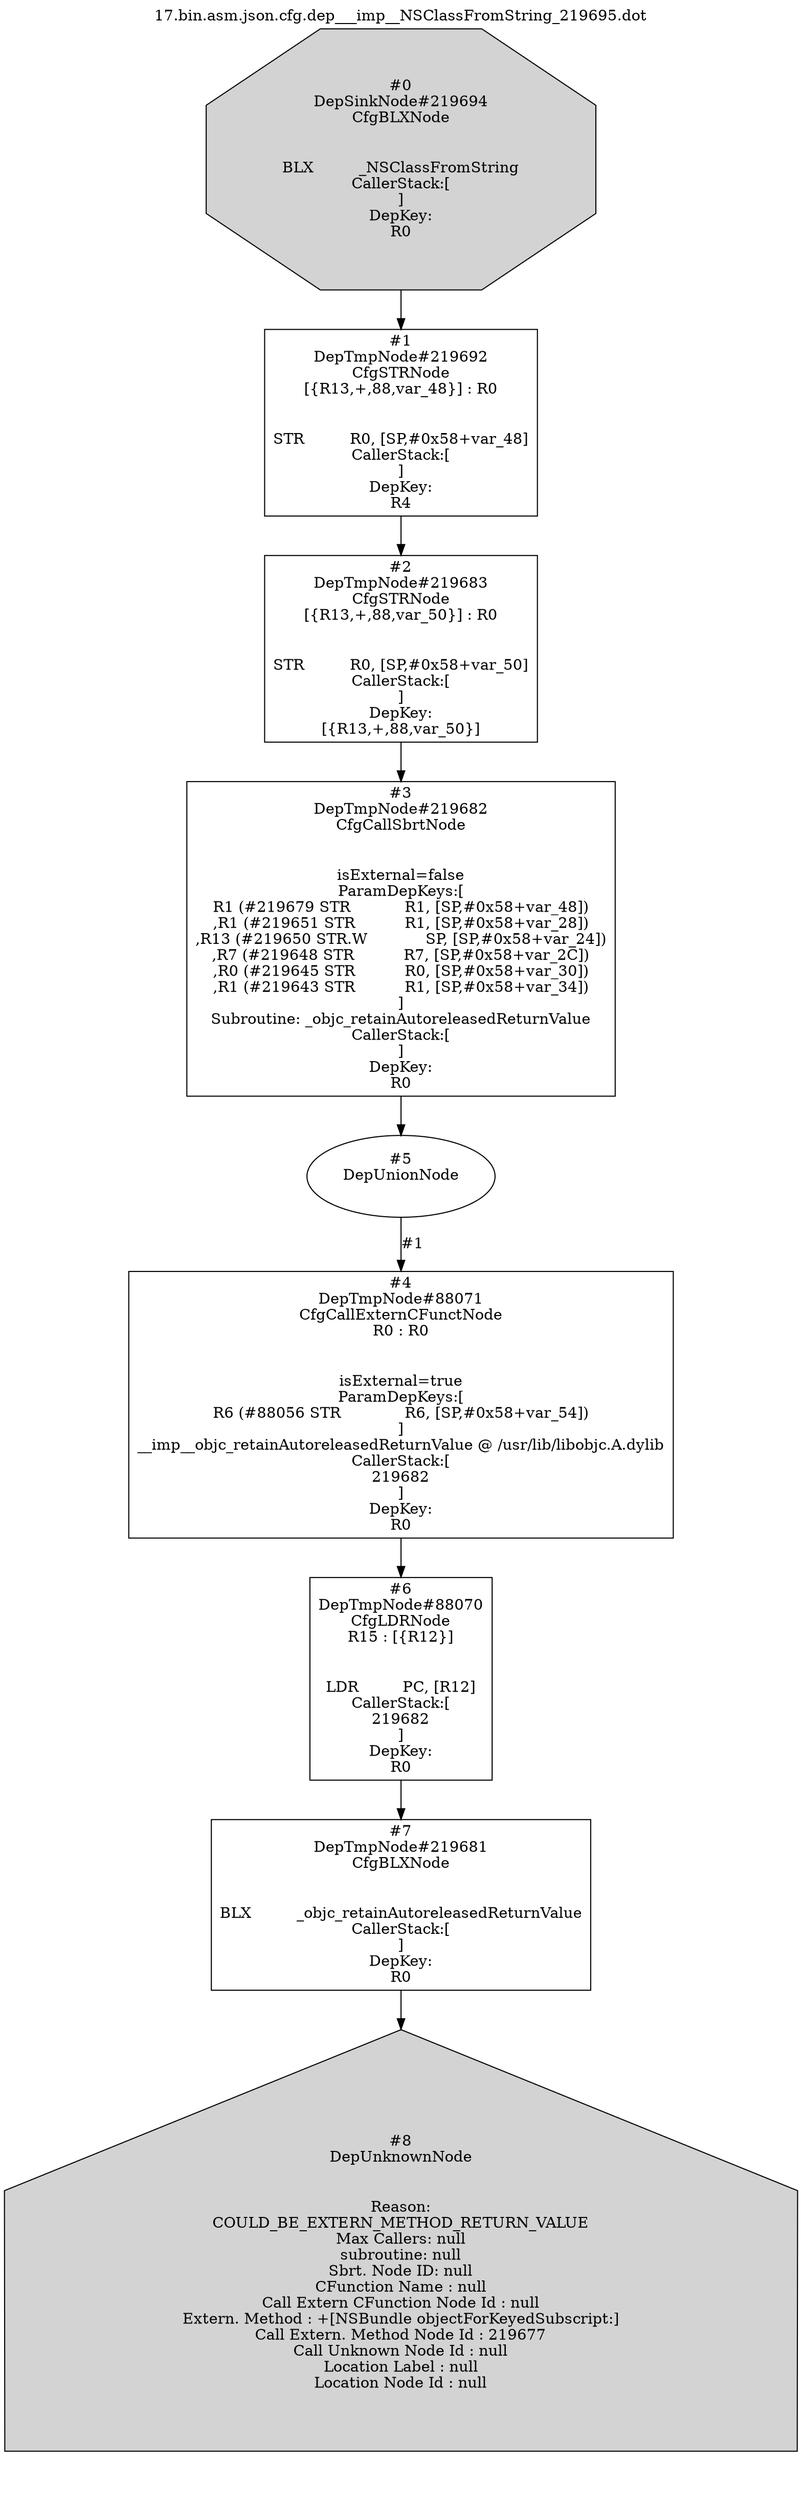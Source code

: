 digraph cfg {
	label="17.bin.asm.json.cfg.dep___imp__NSClassFromString_219695.dot"
	labelloc=t
		n0 [shape=octagon, label="#0\nDepSinkNode#219694\nCfgBLXNode\n\n\nBLX		_NSClassFromString\nCallerStack:[\n]\nDepKey:\nR0",style=filled];
		n1 [shape=box, label="#1\nDepTmpNode#219692\nCfgSTRNode\n[{R13,+,88,var_48}] : R0\n\n\nSTR		R0, [SP,#0x58+var_48]\nCallerStack:[\n]\nDepKey:\nR4"];
		n2 [shape=box, label="#2\nDepTmpNode#219683\nCfgSTRNode\n[{R13,+,88,var_50}] : R0\n\n\nSTR		R0, [SP,#0x58+var_50]\nCallerStack:[\n]\nDepKey:\n[{R13,+,88,var_50}]"];
		n3 [shape=box, label="#3\nDepTmpNode#219682\nCfgCallSbrtNode\n\n\nisExternal=false\nParamDepKeys:[\nR1 (#219679 STR		R1, [SP,#0x58+var_48])\n,R1 (#219651 STR		R1, [SP,#0x58+var_28])\n,R13 (#219650 STR.W		SP, [SP,#0x58+var_24])\n,R7 (#219648 STR		R7, [SP,#0x58+var_2C])\n,R0 (#219645 STR		R0, [SP,#0x58+var_30])\n,R1 (#219643 STR		R1, [SP,#0x58+var_34])\n]\nSubroutine: _objc_retainAutoreleasedReturnValue\nCallerStack:[\n]\nDepKey:\nR0"];
		n4 [shape=box, label="#4\nDepTmpNode#88071\nCfgCallExternCFunctNode\nR0 : R0\n\n\nisExternal=true\nParamDepKeys:[\nR6 (#88056 STR		R6, [SP,#0x58+var_54])\n]\n__imp__objc_retainAutoreleasedReturnValue @ /usr/lib/libobjc.A.dylib\nCallerStack:[\n219682\n]\nDepKey:\nR0"];
		n5 [shape=ellipse, label="#5\nDepUnionNode\n\n"];
		n6 [shape=box, label="#6\nDepTmpNode#88070\nCfgLDRNode\nR15 : [{R12}]\n\n\nLDR		PC, [R12]\nCallerStack:[\n219682\n]\nDepKey:\nR0"];
		n7 [shape=box, label="#7\nDepTmpNode#219681\nCfgBLXNode\n\n\nBLX		_objc_retainAutoreleasedReturnValue\nCallerStack:[\n]\nDepKey:\nR0"];
		n8 [shape=house, label="#8\nDepUnknownNode\n\n\nReason:\nCOULD_BE_EXTERN_METHOD_RETURN_VALUE\nMax Callers: null\nsubroutine: null\nSbrt. Node ID: null\nCFunction Name : null\nCall Extern CFunction Node Id : null\nExtern. Method : +[NSBundle objectForKeyedSubscript:]\nCall Extern. Method Node Id : 219677\nCall Unknown Node Id : null\nLocation Label : null\nLocation Node Id : null",style=filled];
		n0 -> n1 [label=""];
		n1 -> n2 [label=""];
		n2 -> n3 [label=""];
		n5 -> n4 [label="#1"];
		n4 -> n6 [label=""];
		n6 -> n7 [label=""];
		n7 -> n8 [label=""];
		n3 -> n5 [label=""];




}